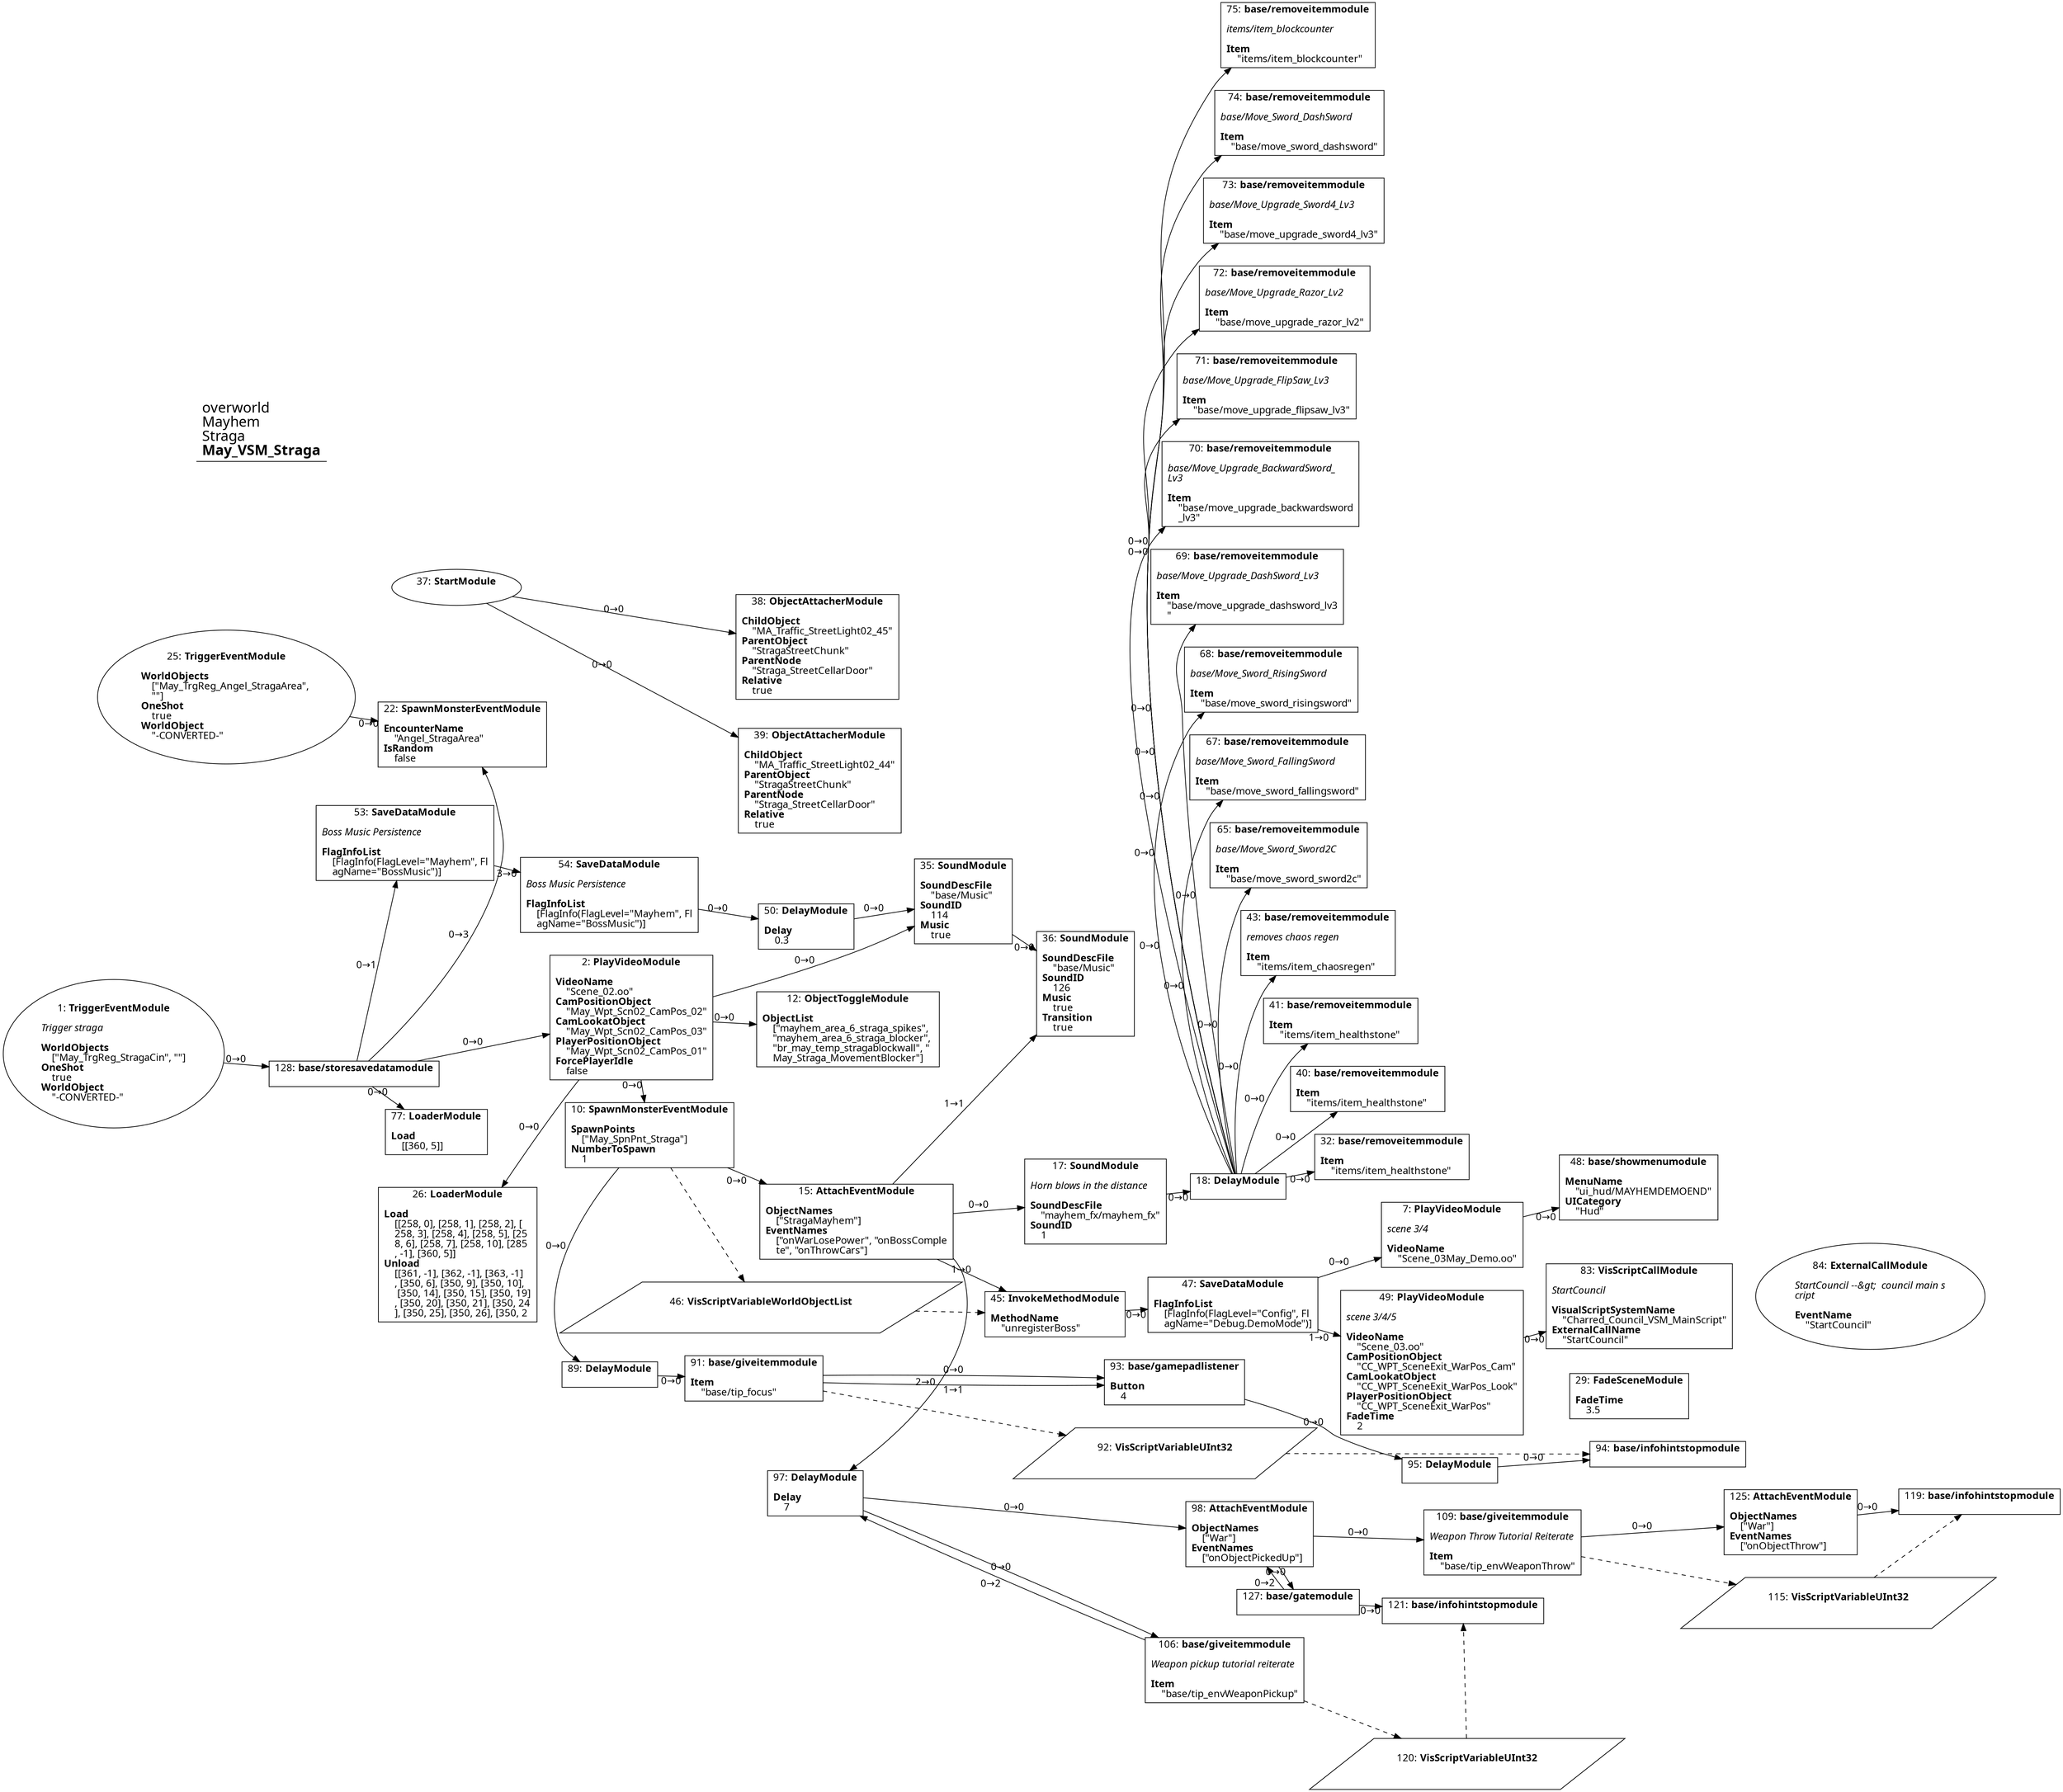 digraph {
    layout = fdp;
    overlap = prism;
    sep = "+16";
    splines = spline;

    node [ shape = box ];

    graph [ fontname = "Segoe UI" ];
    node [ fontname = "Segoe UI" ];
    edge [ fontname = "Segoe UI" ];

    1 [ label = <1: <b>TriggerEventModule</b><br/><br/><i>Trigger straga<br align="left"/></i><br align="left"/><b>WorldObjects</b><br align="left"/>    [&quot;May_TrgReg_StragaCin&quot;, &quot;&quot;]<br align="left"/><b>OneShot</b><br align="left"/>    true<br align="left"/><b>WorldObject</b><br align="left"/>    &quot;-CONVERTED-&quot;<br align="left"/>> ];
    1 [ shape = oval ]
    1 [ pos = "-0.44200003,-0.125!" ];
    1 -> 128 [ label = "0→0" ];

    2 [ label = <2: <b>PlayVideoModule</b><br/><br/><b>VideoName</b><br align="left"/>    &quot;Scene_02.oo&quot;<br align="left"/><b>CamPositionObject</b><br align="left"/>    &quot;May_Wpt_Scn02_CamPos_02&quot;<br align="left"/><b>CamLookatObject</b><br align="left"/>    &quot;May_Wpt_Scn02_CamPos_03&quot;<br align="left"/><b>PlayerPositionObject</b><br align="left"/>    &quot;May_Wpt_Scn02_CamPos_01&quot;<br align="left"/><b>ForcePlayerIdle</b><br align="left"/>    false<br align="left"/>> ];
    2 [ pos = "0.46100003,-0.125!" ];
    2 -> 10 [ label = "0→0" ];
    2 -> 12 [ label = "0→0" ];
    2 -> 35 [ label = "0→0" ];
    2 -> 26 [ label = "0→0" ];

    7 [ label = <7: <b>PlayVideoModule</b><br/><br/><i>scene 3/4<br align="left"/></i><br align="left"/><b>VideoName</b><br align="left"/>    &quot;Scene_03May_Demo.oo&quot;<br align="left"/>> ];
    7 [ pos = "1.7990001,-0.42700002!" ];
    7 -> 48 [ label = "0→0" ];

    10 [ label = <10: <b>SpawnMonsterEventModule</b><br/><br/><b>SpawnPoints</b><br align="left"/>    [&quot;May_SpnPnt_Straga&quot;]<br align="left"/><b>NumberToSpawn</b><br align="left"/>    1<br align="left"/>> ];
    10 [ pos = "0.69900006,-0.25!" ];
    10 -> 15 [ label = "0→0" ];
    10 -> 89 [ label = "0→0" ];
    10 -> 46 [ style = dashed ];

    12 [ label = <12: <b>ObjectToggleModule</b><br/><br/><b>ObjectList</b><br align="left"/>    [&quot;mayhem_area_6_straga_spikes&quot;, <br align="left"/>    &quot;mayhem_area_6_straga_blocker&quot;, <br align="left"/>    &quot;br_may_temp_stragablockwall&quot;, &quot;<br align="left"/>    May_Straga_MovementBlocker&quot;]<br align="left"/>> ];
    12 [ pos = "0.74,-0.055000003!" ];

    15 [ label = <15: <b>AttachEventModule</b><br/><br/><b>ObjectNames</b><br align="left"/>    [&quot;StragaMayhem&quot;]<br align="left"/><b>EventNames</b><br align="left"/>    [&quot;onWarLosePower&quot;, &quot;onBossComple<br align="left"/>    te&quot;, &quot;onThrowCars&quot;]<br align="left"/>> ];
    15 [ pos = "1.0430001,-0.31100002!" ];
    15 -> 17 [ label = "0→0" ];
    15 -> 36 [ label = "1→1" ];
    15 -> 45 [ label = "1→0" ];
    15 -> 97 [ label = "2→0" ];

    17 [ label = <17: <b>SoundModule</b><br/><br/><i>Horn blows in the distance<br align="left"/></i><br align="left"/><b>SoundDescFile</b><br align="left"/>    &quot;mayhem_fx/mayhem_fx&quot;<br align="left"/><b>SoundID</b><br align="left"/>    1<br align="left"/>> ];
    17 [ pos = "1.33,-0.16100001!" ];
    17 -> 18 [ label = "0→0" ];

    18 [ label = <18: <b>DelayModule</b><br/><br/>> ];
    18 [ pos = "1.5580001,-0.058000002!" ];
    18 -> 32 [ label = "0→0" ];
    18 -> 40 [ label = "0→0" ];
    18 -> 41 [ label = "0→0" ];
    18 -> 43 [ label = "0→0" ];
    18 -> 74 [ label = "0→0" ];
    18 -> 73 [ label = "0→0" ];
    18 -> 72 [ label = "0→0" ];
    18 -> 71 [ label = "0→0" ];
    18 -> 69 [ label = "0→0" ];
    18 -> 68 [ label = "0→0" ];
    18 -> 67 [ label = "0→0" ];
    18 -> 65 [ label = "0→0" ];
    18 -> 75 [ label = "0→0" ];
    18 -> 70 [ label = "0→0" ];

    22 [ label = <22: <b>SpawnMonsterEventModule</b><br/><br/><b>EncounterName</b><br align="left"/>    &quot;Angel_StragaArea&quot;<br align="left"/><b>IsRandom</b><br align="left"/>    false<br align="left"/>> ];
    22 [ pos = "0.048,0.44000003!" ];

    25 [ label = <25: <b>TriggerEventModule</b><br/><br/><b>WorldObjects</b><br align="left"/>    [&quot;May_TrgReg_Angel_StragaArea&quot;, <br align="left"/>    &quot;&quot;]<br align="left"/><b>OneShot</b><br align="left"/>    true<br align="left"/><b>WorldObject</b><br align="left"/>    &quot;-CONVERTED-&quot;<br align="left"/>> ];
    25 [ shape = oval ]
    25 [ pos = "-0.22800002,0.44000003!" ];
    25 -> 22 [ label = "0→0" ];

    26 [ label = <26: <b>LoaderModule</b><br/><br/><b>Load</b><br align="left"/>    [[258, 0], [258, 1], [258, 2], [<br align="left"/>    258, 3], [258, 4], [258, 5], [25<br align="left"/>    8, 6], [258, 7], [258, 10], [285<br align="left"/>    , -1], [360, 5]]<br align="left"/><b>Unload</b><br align="left"/>    [[361, -1], [362, -1], [363, -1]<br align="left"/>    , [350, 6], [350, 9], [350, 10],<br align="left"/>     [350, 14], [350, 15], [350, 19]<br align="left"/>    , [350, 20], [350, 21], [350, 24<br align="left"/>    ], [350, 25], [350, 26], [350, 2<br align="left"/>> ];
    26 [ pos = "0.69900006,-0.52000004!" ];

    29 [ label = <29: <b>FadeSceneModule</b><br/><br/><b>FadeTime</b><br align="left"/>    3.5<br align="left"/>> ];
    29 [ pos = "1.9940001,-0.643!" ];

    32 [ label = <32: <b>base/removeitemmodule</b><br/><br/><b>Item</b><br align="left"/>    &quot;items/item_healthstone&quot;<br align="left"/>> ];
    32 [ pos = "1.7550001,0.11100001!" ];

    35 [ label = <35: <b>SoundModule</b><br/><br/><b>SoundDescFile</b><br align="left"/>    &quot;base/Music&quot;<br align="left"/><b>SoundID</b><br align="left"/>    114<br align="left"/><b>Music</b><br align="left"/>    true<br align="left"/>> ];
    35 [ pos = "0.762,0.17500001!" ];
    35 -> 36 [ label = "0→0" ];

    36 [ label = <36: <b>SoundModule</b><br/><br/><b>SoundDescFile</b><br align="left"/>    &quot;base/Music&quot;<br align="left"/><b>SoundID</b><br align="left"/>    126<br align="left"/><b>Music</b><br align="left"/>    true<br align="left"/><b>Transition</b><br align="left"/>    true<br align="left"/>> ];
    36 [ pos = "1.143,0.17500001!" ];

    37 [ label = <37: <b>StartModule</b><br/><br/>> ];
    37 [ shape = oval ]
    37 [ pos = "0.082,0.708!" ];
    37 -> 38 [ label = "0→0" ];
    37 -> 39 [ label = "0→0" ];

    38 [ label = <38: <b>ObjectAttacherModule</b><br/><br/><b>ChildObject</b><br align="left"/>    &quot;MA_Traffic_StreetLight02_45&quot;<br align="left"/><b>ParentObject</b><br align="left"/>    &quot;StragaStreetChunk&quot;<br align="left"/><b>ParentNode</b><br align="left"/>    &quot;Straga_StreetCellarDoor&quot;<br align="left"/><b>Relative</b><br align="left"/>    true<br align="left"/>> ];
    38 [ pos = "0.337,0.721!" ];

    39 [ label = <39: <b>ObjectAttacherModule</b><br/><br/><b>ChildObject</b><br align="left"/>    &quot;MA_Traffic_StreetLight02_44&quot;<br align="left"/><b>ParentObject</b><br align="left"/>    &quot;StragaStreetChunk&quot;<br align="left"/><b>ParentNode</b><br align="left"/>    &quot;Straga_StreetCellarDoor&quot;<br align="left"/><b>Relative</b><br align="left"/>    true<br align="left"/>> ];
    39 [ pos = "0.33800003,0.64400005!" ];

    40 [ label = <40: <b>base/removeitemmodule</b><br/><br/><b>Item</b><br align="left"/>    &quot;items/item_healthstone&quot;<br align="left"/>> ];
    40 [ pos = "1.7550001,0.187!" ];

    41 [ label = <41: <b>base/removeitemmodule</b><br/><br/><b>Item</b><br align="left"/>    &quot;items/item_healthstone&quot;<br align="left"/>> ];
    41 [ pos = "1.7550001,0.263!" ];

    43 [ label = <43: <b>base/removeitemmodule</b><br/><br/><i>removes chaos regen<br align="left"/></i><br align="left"/><b>Item</b><br align="left"/>    &quot;items/item_chaosregen&quot;<br align="left"/>> ];
    43 [ pos = "1.7540001,0.33900002!" ];

    45 [ label = <45: <b>InvokeMethodModule</b><br/><br/><b>MethodName</b><br align="left"/>    &quot;unregisterBoss&quot;<br align="left"/>> ];
    45 [ pos = "1.3180001,-0.536!" ];
    45 -> 47 [ label = "0→0" ];
    46 -> 45 [ style = dashed ];

    46 [ label = <46: <b>VisScriptVariableWorldObjectList</b><br/><br/>> ];
    46 [ shape = parallelogram ]
    46 [ pos = "1.029,-0.54700005!" ];

    47 [ label = <47: <b>SaveDataModule</b><br/><br/><b>FlagInfoList</b><br align="left"/>    [FlagInfo(FlagLevel=&quot;Config&quot;, Fl<br align="left"/>    agName=&quot;Debug.DemoMode&quot;)]<br align="left"/>> ];
    47 [ pos = "1.5380001,-0.536!" ];
    47 -> 7 [ label = "0→0" ];
    47 -> 49 [ label = "1→0" ];

    48 [ label = <48: <b>base/showmenumodule</b><br/><br/><b>MenuName</b><br align="left"/>    &quot;ui_hud/MAYHEMDEMOEND&quot;<br align="left"/><b>UICategory</b><br align="left"/>    &quot;Hud&quot;<br align="left"/>> ];
    48 [ pos = "1.9890001,-0.42700002!" ];

    49 [ label = <49: <b>PlayVideoModule</b><br/><br/><i>scene 3/4/5<br align="left"/></i><br align="left"/><b>VideoName</b><br align="left"/>    &quot;Scene_03.oo&quot;<br align="left"/><b>CamPositionObject</b><br align="left"/>    &quot;CC_WPT_SceneExit_WarPos_Cam&quot;<br align="left"/><b>CamLookatObject</b><br align="left"/>    &quot;CC_WPT_SceneExit_WarPos_Look&quot;<br align="left"/><b>PlayerPositionObject</b><br align="left"/>    &quot;CC_WPT_SceneExit_WarPos&quot;<br align="left"/><b>FadeTime</b><br align="left"/>    2<br align="left"/>> ];
    49 [ pos = "1.797,-0.559!" ];
    49 -> 83 [ label = "0→0" ];

    50 [ label = <50: <b>DelayModule</b><br/><br/><b>Delay</b><br align="left"/>    0.3<br align="left"/>> ];
    50 [ pos = "0.483,0.117000006!" ];
    50 -> 35 [ label = "0→0" ];

    53 [ label = <53: <b>SaveDataModule</b><br/><br/><i>Boss Music Persistence<br align="left"/></i><br align="left"/><b>FlagInfoList</b><br align="left"/>    [FlagInfo(FlagLevel=&quot;Mayhem&quot;, Fl<br align="left"/>    agName=&quot;BossMusic&quot;)]<br align="left"/>> ];
    53 [ pos = "0.078,0.163!" ];
    53 -> 54 [ label = "3→0" ];

    54 [ label = <54: <b>SaveDataModule</b><br/><br/><i>Boss Music Persistence<br align="left"/></i><br align="left"/><b>FlagInfoList</b><br align="left"/>    [FlagInfo(FlagLevel=&quot;Mayhem&quot;, Fl<br align="left"/>    agName=&quot;BossMusic&quot;)]<br align="left"/>> ];
    54 [ pos = "0.282,0.117000006!" ];
    54 -> 50 [ label = "0→0" ];

    65 [ label = <65: <b>base/removeitemmodule</b><br/><br/><i>base/Move_Sword_Sword2C<br align="left"/></i><br align="left"/><b>Item</b><br align="left"/>    &quot;base/move_sword_sword2c&quot;<br align="left"/>> ];
    65 [ pos = "1.7470001,0.42800003!" ];

    67 [ label = <67: <b>base/removeitemmodule</b><br/><br/><i>base/Move_Sword_FallingSword<br align="left"/></i><br align="left"/><b>Item</b><br align="left"/>    &quot;base/move_sword_fallingsword&quot;<br align="left"/>> ];
    67 [ pos = "1.7470001,0.509!" ];

    68 [ label = <68: <b>base/removeitemmodule</b><br/><br/><i>base/Move_Sword_RisingSword<br align="left"/></i><br align="left"/><b>Item</b><br align="left"/>    &quot;base/move_sword_risingsword&quot;<br align="left"/>> ];
    68 [ pos = "1.7450001,0.59300005!" ];

    69 [ label = <69: <b>base/removeitemmodule</b><br/><br/><i>base/Move_Upgrade_DashSword_Lv3<br align="left"/></i><br align="left"/><b>Item</b><br align="left"/>    &quot;base/move_upgrade_dashsword_lv3<br align="left"/>    &quot;<br align="left"/>> ];
    69 [ pos = "1.7360001,0.68500006!" ];

    70 [ label = <70: <b>base/removeitemmodule</b><br/><br/><i>base/Move_Upgrade_BackwardSword_<br align="left"/>Lv3<br align="left"/></i><br align="left"/><b>Item</b><br align="left"/>    &quot;base/move_upgrade_backwardsword<br align="left"/>    _lv3&quot;<br align="left"/>> ];
    70 [ pos = "1.7360001,0.76100004!" ];

    71 [ label = <71: <b>base/removeitemmodule</b><br/><br/><i>base/Move_Upgrade_FlipSaw_Lv3<br align="left"/></i><br align="left"/><b>Item</b><br align="left"/>    &quot;base/move_upgrade_flipsaw_lv3&quot;<br align="left"/>> ];
    71 [ pos = "1.7360001,0.837!" ];

    72 [ label = <72: <b>base/removeitemmodule</b><br/><br/><i>base/Move_Upgrade_Razor_Lv2<br align="left"/></i><br align="left"/><b>Item</b><br align="left"/>    &quot;base/move_upgrade_razor_lv2&quot;<br align="left"/>> ];
    72 [ pos = "1.7350001,0.91300005!" ];

    73 [ label = <73: <b>base/removeitemmodule</b><br/><br/><i>base/Move_Upgrade_Sword4_Lv3<br align="left"/></i><br align="left"/><b>Item</b><br align="left"/>    &quot;base/move_upgrade_sword4_lv3&quot;<br align="left"/>> ];
    73 [ pos = "1.7320001,0.99600005!" ];

    74 [ label = <74: <b>base/removeitemmodule</b><br/><br/><i>base/Move_Sword_DashSword<br align="left"/></i><br align="left"/><b>Item</b><br align="left"/>    &quot;base/move_sword_dashsword&quot;<br align="left"/>> ];
    74 [ pos = "1.7310001,1.072!" ];

    75 [ label = <75: <b>base/removeitemmodule</b><br/><br/><i>items/item_blockcounter<br align="left"/></i><br align="left"/><b>Item</b><br align="left"/>    &quot;items/item_blockcounter&quot;<br align="left"/>> ];
    75 [ pos = "1.7320001,1.159!" ];

    77 [ label = <77: <b>LoaderModule</b><br/><br/><b>Load</b><br align="left"/>    [[360, 5]]<br align="left"/>> ];
    77 [ pos = "0.061000004,-0.25!" ];

    83 [ label = <83: <b>VisScriptCallModule</b><br/><br/><i>StartCouncil<br align="left"/></i><br align="left"/><b>VisualScriptSystemName</b><br align="left"/>    &quot;Charred_Council_VSM_MainScript&quot;<br align="left"/><b>ExternalCallName</b><br align="left"/>    &quot;StartCouncil&quot;<br align="left"/>> ];
    83 [ pos = "1.9930001,-0.559!" ];

    84 [ label = <84: <b>ExternalCallModule</b><br/><br/><i>StartCouncil --&amp;gt;  council main s<br align="left"/>cript<br align="left"/></i><br align="left"/><b>EventName</b><br align="left"/>    &quot;StartCouncil&quot;<br align="left"/>> ];
    84 [ shape = oval ]
    84 [ pos = "2.18,-0.559!" ];

    89 [ label = <89: <b>DelayModule</b><br/><br/>> ];
    89 [ pos = "1.054,-0.84800005!" ];
    89 -> 91 [ label = "0→0" ];

    91 [ label = <91: <b>base/giveitemmodule</b><br/><br/><b>Item</b><br align="left"/>    &quot;base/tip_focus&quot;<br align="left"/>> ];
    91 [ pos = "1.248,-0.84800005!" ];
    91 -> 93 [ label = "0→0" ];
    91 -> 93 [ label = "1→1" ];
    91 -> 92 [ style = dashed ];

    92 [ label = <92: <b>VisScriptVariableUInt32</b><br/><br/>> ];
    92 [ shape = parallelogram ]
    92 [ pos = "1.5960001,-0.98100007!" ];

    93 [ label = <93: <b>base/gamepadlistener</b><br/><br/><b>Button</b><br align="left"/>    4<br align="left"/>> ];
    93 [ pos = "1.567,-0.84800005!" ];
    93 -> 95 [ label = "0→0" ];

    94 [ label = <94: <b>base/infohintstopmodule</b><br/><br/>> ];
    94 [ pos = "2.0500002,-0.84700006!" ];
    92 -> 94 [ style = dashed ];

    95 [ label = <95: <b>DelayModule</b><br/><br/>> ];
    95 [ pos = "1.8360001,-0.84800005!" ];
    95 -> 94 [ label = "0→0" ];

    97 [ label = <97: <b>DelayModule</b><br/><br/><b>Delay</b><br align="left"/>    7<br align="left"/>> ];
    97 [ pos = "1.289,-1.054!" ];
    97 -> 106 [ label = "0→0" ];
    97 -> 98 [ label = "0→0" ];

    98 [ label = <98: <b>AttachEventModule</b><br/><br/><b>ObjectNames</b><br align="left"/>    [&quot;War&quot;]<br align="left"/><b>EventNames</b><br align="left"/>    [&quot;onObjectPickedUp&quot;]<br align="left"/>> ];
    98 [ pos = "1.674,-1.054!" ];
    98 -> 127 [ label = "0→0" ];
    98 -> 109 [ label = "0→0" ];

    106 [ label = <106: <b>base/giveitemmodule</b><br/><br/><i>Weapon pickup tutorial reiterate<br align="left"/></i><br align="left"/><b>Item</b><br align="left"/>    &quot;base/tip_envWeaponPickup&quot;<br align="left"/>> ];
    106 [ pos = "1.57,-1.4410001!" ];
    106 -> 97 [ label = "0→2" ];
    106 -> 120 [ style = dashed ];

    109 [ label = <109: <b>base/giveitemmodule</b><br/><br/><i>Weapon Throw Tutorial Reiterate<br align="left"/></i><br align="left"/><b>Item</b><br align="left"/>    &quot;base/tip_envWeaponThrow&quot;<br align="left"/>> ];
    109 [ pos = "1.9590001,-1.054!" ];
    109 -> 125 [ label = "0→0" ];
    109 -> 115 [ style = dashed ];

    115 [ label = <115: <b>VisScriptVariableUInt32</b><br/><br/>> ];
    115 [ shape = parallelogram ]
    115 [ pos = "2.342,-1.1400001!" ];

    119 [ label = <119: <b>base/infohintstopmodule</b><br/><br/>> ];
    119 [ pos = "2.5430002,-1.0090001!" ];
    115 -> 119 [ style = dashed ];

    120 [ label = <120: <b>VisScriptVariableUInt32</b><br/><br/>> ];
    120 [ shape = parallelogram ]
    120 [ pos = "1.7590001,-1.5150001!" ];

    121 [ label = <121: <b>base/infohintstopmodule</b><br/><br/>> ];
    121 [ pos = "1.927,-1.264!" ];
    120 -> 121 [ style = dashed ];

    125 [ label = <125: <b>AttachEventModule</b><br/><br/><b>ObjectNames</b><br align="left"/>    [&quot;War&quot;]<br align="left"/><b>EventNames</b><br align="left"/>    [&quot;onObjectThrow&quot;]<br align="left"/>> ];
    125 [ pos = "2.2840002,-1.0090001!" ];
    125 -> 119 [ label = "0→0" ];

    127 [ label = <127: <b>base/gatemodule</b><br/><br/>> ];
    127 [ pos = "1.71,-1.264!" ];
    127 -> 98 [ label = "0→2" ];
    127 -> 121 [ label = "0→0" ];

    128 [ label = <128: <b>base/storesavedatamodule</b><br/><br/>> ];
    128 [ pos = "-0.194,-0.125!" ];
    128 -> 53 [ label = "0→1" ];
    128 -> 22 [ label = "0→3" ];
    128 -> 2 [ label = "0→0" ];
    128 -> 77 [ label = "0→0" ];

    title [ pos = "-0.44300002,1.1600001!" ];
    title [ shape = underline ];
    title [ label = <<font point-size="20">overworld<br align="left"/>Mayhem<br align="left"/>Straga<br align="left"/><b>May_VSM_Straga</b><br align="left"/></font>> ];
}
